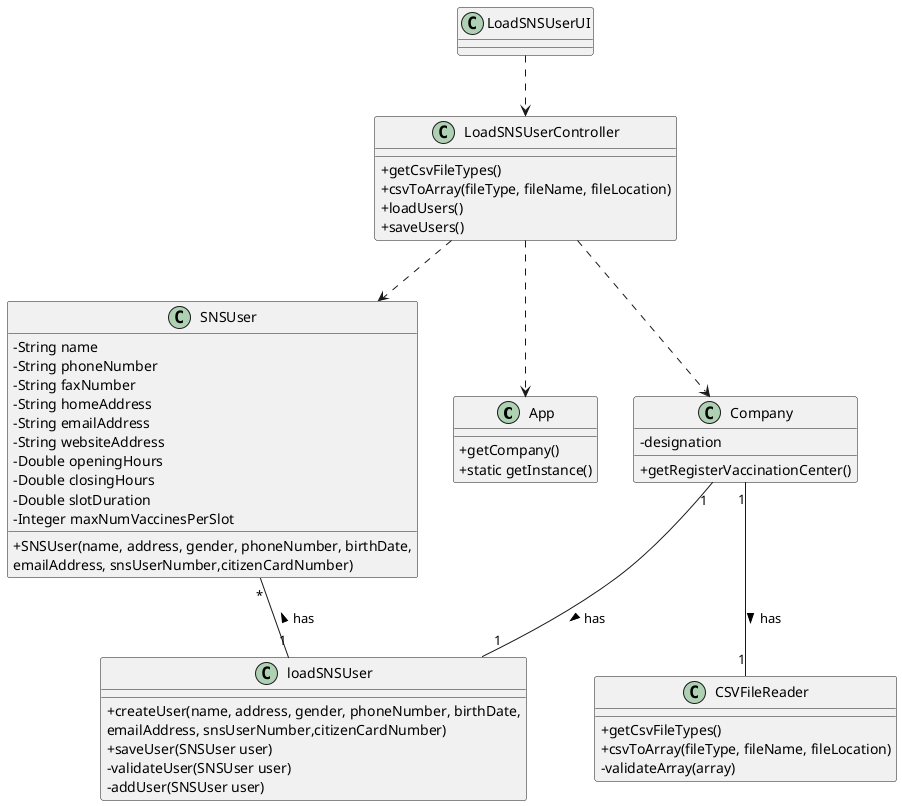 @startuml
'https://plantuml.com/class-diagram
skinparam classAttributeIconSize 0

class App{
    +getCompany()
    +static getInstance()
}

class SNSUser{
    -String name
    -String phoneNumber
    -String faxNumber
    -String homeAddress
    -String emailAddress
    -String websiteAddress
    -Double openingHours
    -Double closingHours
    -Double slotDuration
    -Integer maxNumVaccinesPerSlot
    +SNSUser(name, address, gender, phoneNumber, birthDate,\nemailAddress, snsUserNumber,citizenCardNumber)

}


class LoadSNSUserUI {
}


class LoadSNSUserController{
    +getCsvFileTypes()
    +csvToArray(fileType, fileName, fileLocation)
    +loadUsers()
    +saveUsers()
}

class Company {
    -designation
    +getRegisterVaccinationCenter()
}

class CSVFileReader{
    +getCsvFileTypes()
    +csvToArray(fileType, fileName, fileLocation)
    -validateArray(array)
}

class loadSNSUser{
    +createUser(name, address, gender, phoneNumber, birthDate,\nemailAddress, snsUserNumber,citizenCardNumber)
    +saveUser(SNSUser user)
    -validateUser(SNSUser user)
    -addUser(SNSUser user)
}

LoadSNSUserUI .down.> LoadSNSUserController
LoadSNSUserController .down.> Company
Company "1" -down- "1" loadSNSUser : has >
Company "1" -down- "1" CSVFileReader : has >
loadSNSUser "1" -up- "*" SNSUser : has >
LoadSNSUserController ..> SNSUser
LoadSNSUserController ..> App


@enduml